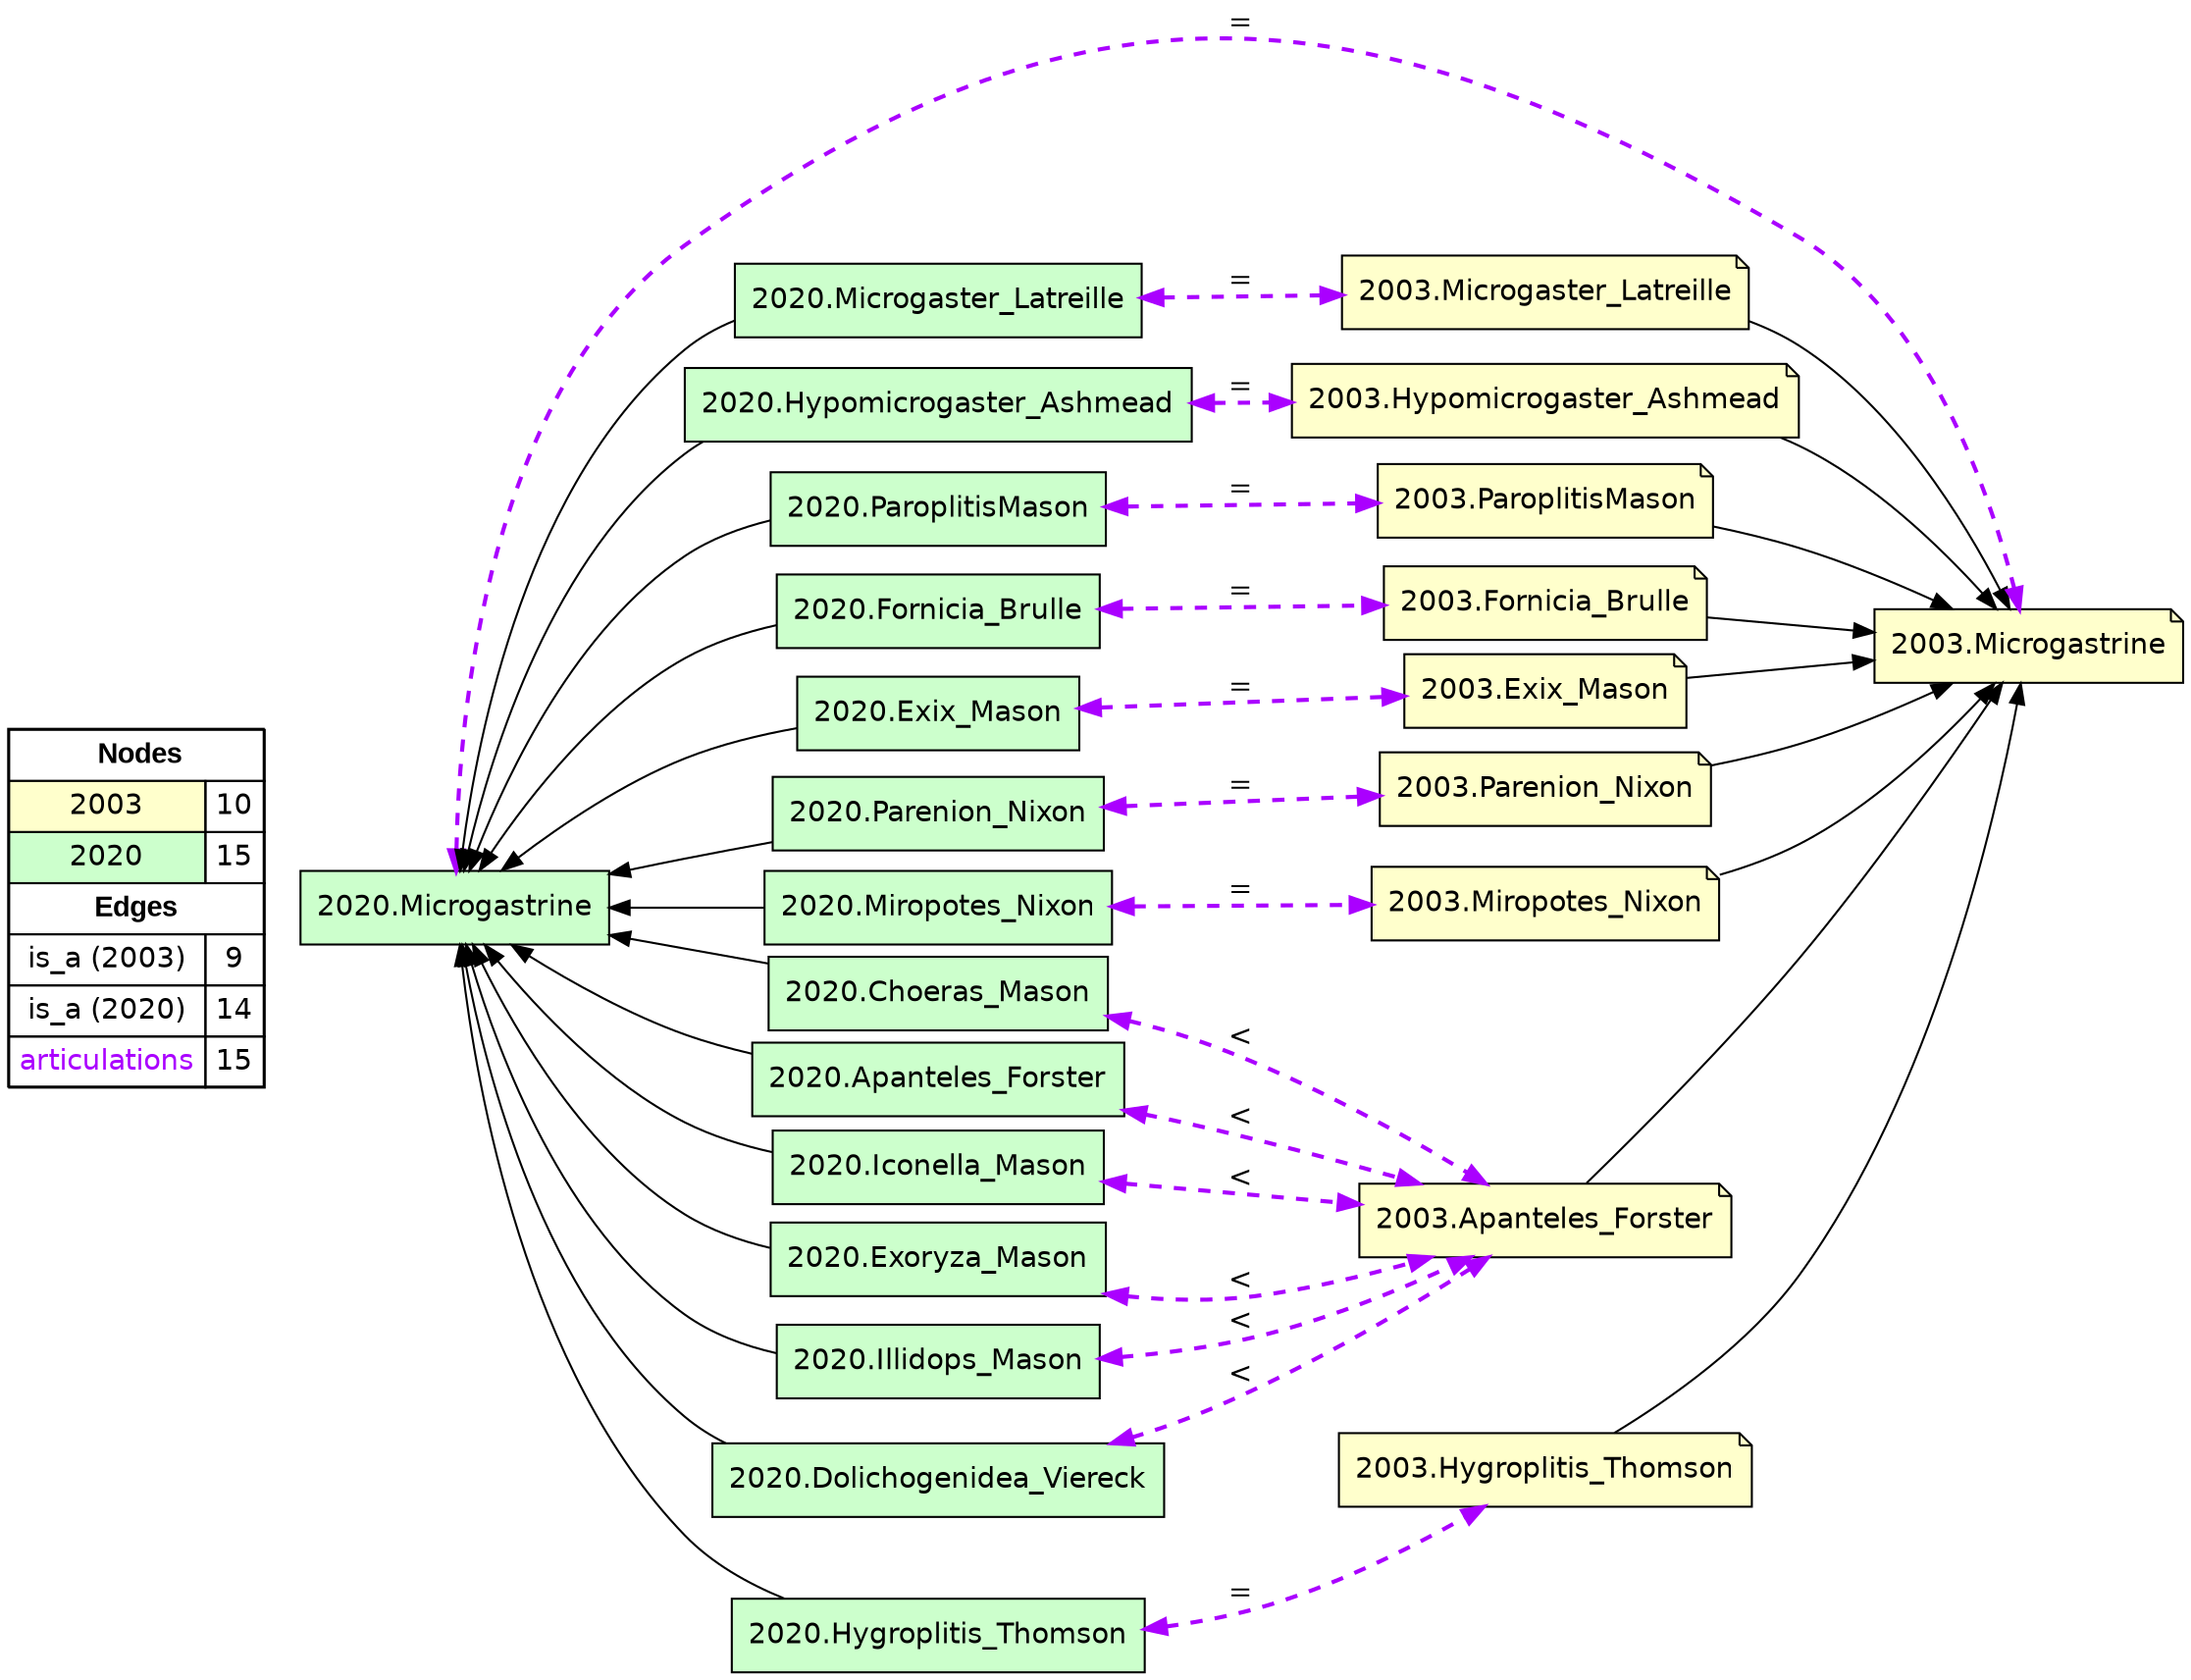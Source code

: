 digraph{
rankdir=LR
node[shape=circle style=filled fillcolor="#FFFFFF"] 
node[shape=note style=filled fillcolor="#FFFFCC" fontname="helvetica"] 
"2003.Miropotes_Nixon"
"2003.Exix_Mason"
"2003.ParoplitisMason"
"2003.Fornicia_Brulle"
"2003.Microgastrine"
"2003.Parenion_Nixon"
"2003.Hygroplitis_Thomson"
"2003.Microgaster_Latreille"
"2003.Apanteles_Forster"
"2003.Hypomicrogaster_Ashmead"
node[shape=circle style=filled fillcolor="#FFFFFF"] 
node[shape=box style=filled fillcolor="#CCFFCC" fontname="helvetica"] 
"2020.Microgaster_Latreille"
"2020.Hypomicrogaster_Ashmead"
"2020.Illidops_Mason"
"2020.ParoplitisMason"
"2020.Fornicia_Brulle"
"2020.Exix_Mason"
"2020.Parenion_Nixon"
"2020.Exoryza_Mason"
"2020.Miropotes_Nixon"
"2020.Choeras_Mason"
"2020.Microgastrine"
"2020.Apanteles_Forster"
"2020.Hygroplitis_Thomson"
"2020.Iconella_Mason"
"2020.Dolichogenidea_Viereck"
edge[style=solid color="#000000" constraint=true penwidth=1 dir=forward]
edge[style=solid color="#000000" constraint=true penwidth=1 dir=forward]
"2003.Hypomicrogaster_Ashmead" -> "2003.Microgastrine"
"2003.Parenion_Nixon" -> "2003.Microgastrine"
"2003.Apanteles_Forster" -> "2003.Microgastrine"
"2003.Hygroplitis_Thomson" -> "2003.Microgastrine"
"2003.Exix_Mason" -> "2003.Microgastrine"
"2003.Miropotes_Nixon" -> "2003.Microgastrine"
"2003.Microgaster_Latreille" -> "2003.Microgastrine"
"2003.Fornicia_Brulle" -> "2003.Microgastrine"
"2003.ParoplitisMason" -> "2003.Microgastrine"
edge[style=solid color="#000000" constraint=true penwidth=1 dir=forward]
edge[style=solid color="#000000" constraint=true penwidth=1 dir=forward]
"2020.Microgastrine" -> "2020.Dolichogenidea_Viereck" [dir=back]
"2020.Microgastrine" -> "2020.Microgaster_Latreille" [dir=back]
"2020.Microgastrine" -> "2020.Illidops_Mason" [dir=back]
"2020.Microgastrine" -> "2020.Hygroplitis_Thomson" [dir=back]
"2020.Microgastrine" -> "2020.Exix_Mason" [dir=back]
"2020.Microgastrine" -> "2020.Choeras_Mason" [dir=back]
"2020.Microgastrine" -> "2020.Hypomicrogaster_Ashmead" [dir=back]
"2020.Microgastrine" -> "2020.Miropotes_Nixon" [dir=back]
"2020.Microgastrine" -> "2020.Fornicia_Brulle" [dir=back]
"2020.Microgastrine" -> "2020.Apanteles_Forster" [dir=back]
"2020.Microgastrine" -> "2020.Parenion_Nixon" [dir=back]
"2020.Microgastrine" -> "2020.ParoplitisMason" [dir=back]
"2020.Microgastrine" -> "2020.Iconella_Mason" [dir=back]
"2020.Microgastrine" -> "2020.Exoryza_Mason" [dir=back]
edge[style=solid color="#000000" constraint=true penwidth=1 dir=forward]
edge[style=dashed color="#AA00FF" constraint=true penwidth=2 dir=both]
"2020.Exoryza_Mason" -> "2003.Apanteles_Forster" [label="<"]
"2020.Illidops_Mason" -> "2003.Apanteles_Forster" [label="<"]
"2020.Iconella_Mason" -> "2003.Apanteles_Forster" [label="<"]
"2020.Miropotes_Nixon" -> "2003.Miropotes_Nixon" [label="="]
"2020.Hygroplitis_Thomson" -> "2003.Hygroplitis_Thomson" [label="="]
"2020.Fornicia_Brulle" -> "2003.Fornicia_Brulle" [label="="]
"2020.ParoplitisMason" -> "2003.ParoplitisMason" [label="="]
"2020.Apanteles_Forster" -> "2003.Apanteles_Forster" [label="<"]
"2020.Hypomicrogaster_Ashmead" -> "2003.Hypomicrogaster_Ashmead" [label="="]
"2020.Microgaster_Latreille" -> "2003.Microgaster_Latreille" [label="="]
"2020.Microgastrine" -> "2003.Microgastrine" [label="="]
"2020.Dolichogenidea_Viereck" -> "2003.Apanteles_Forster" [label="<"]
"2020.Parenion_Nixon" -> "2003.Parenion_Nixon" [label="="]
"2020.Exix_Mason" -> "2003.Exix_Mason" [label="="]
"2020.Choeras_Mason" -> "2003.Apanteles_Forster" [label="<"]
node[shape=box] 
{rank=source Legend [fillcolor= white margin=0 label=< 
 <TABLE BORDER="0" CELLBORDER="1" CELLSPACING="0" CELLPADDING="4"> 
<TR> <TD COLSPAN="2"><font face="Arial Black"> Nodes</font></TD> </TR> 
<TR> 
 <TD bgcolor="#FFFFCC" fontname="helvetica">2003</TD> 
 <TD>10</TD> 
 </TR> 
<TR> 
 <TD bgcolor="#CCFFCC" fontname="helvetica">2020</TD> 
 <TD>15</TD> 
 </TR> 
<TR> <TD COLSPAN="2"><font face = "Arial Black"> Edges </font></TD> </TR> 
<TR> 
 <TD><font color ="#000000">is_a (2003)</font></TD><TD>9</TD>
</TR>
<TR> 
 <TD><font color ="#000000">is_a (2020)</font></TD><TD>14</TD>
</TR>
<TR> 
 <TD><font color ="#AA00FF">articulations</font></TD><TD>15</TD>
</TR>
</TABLE> 
 >] } 
}